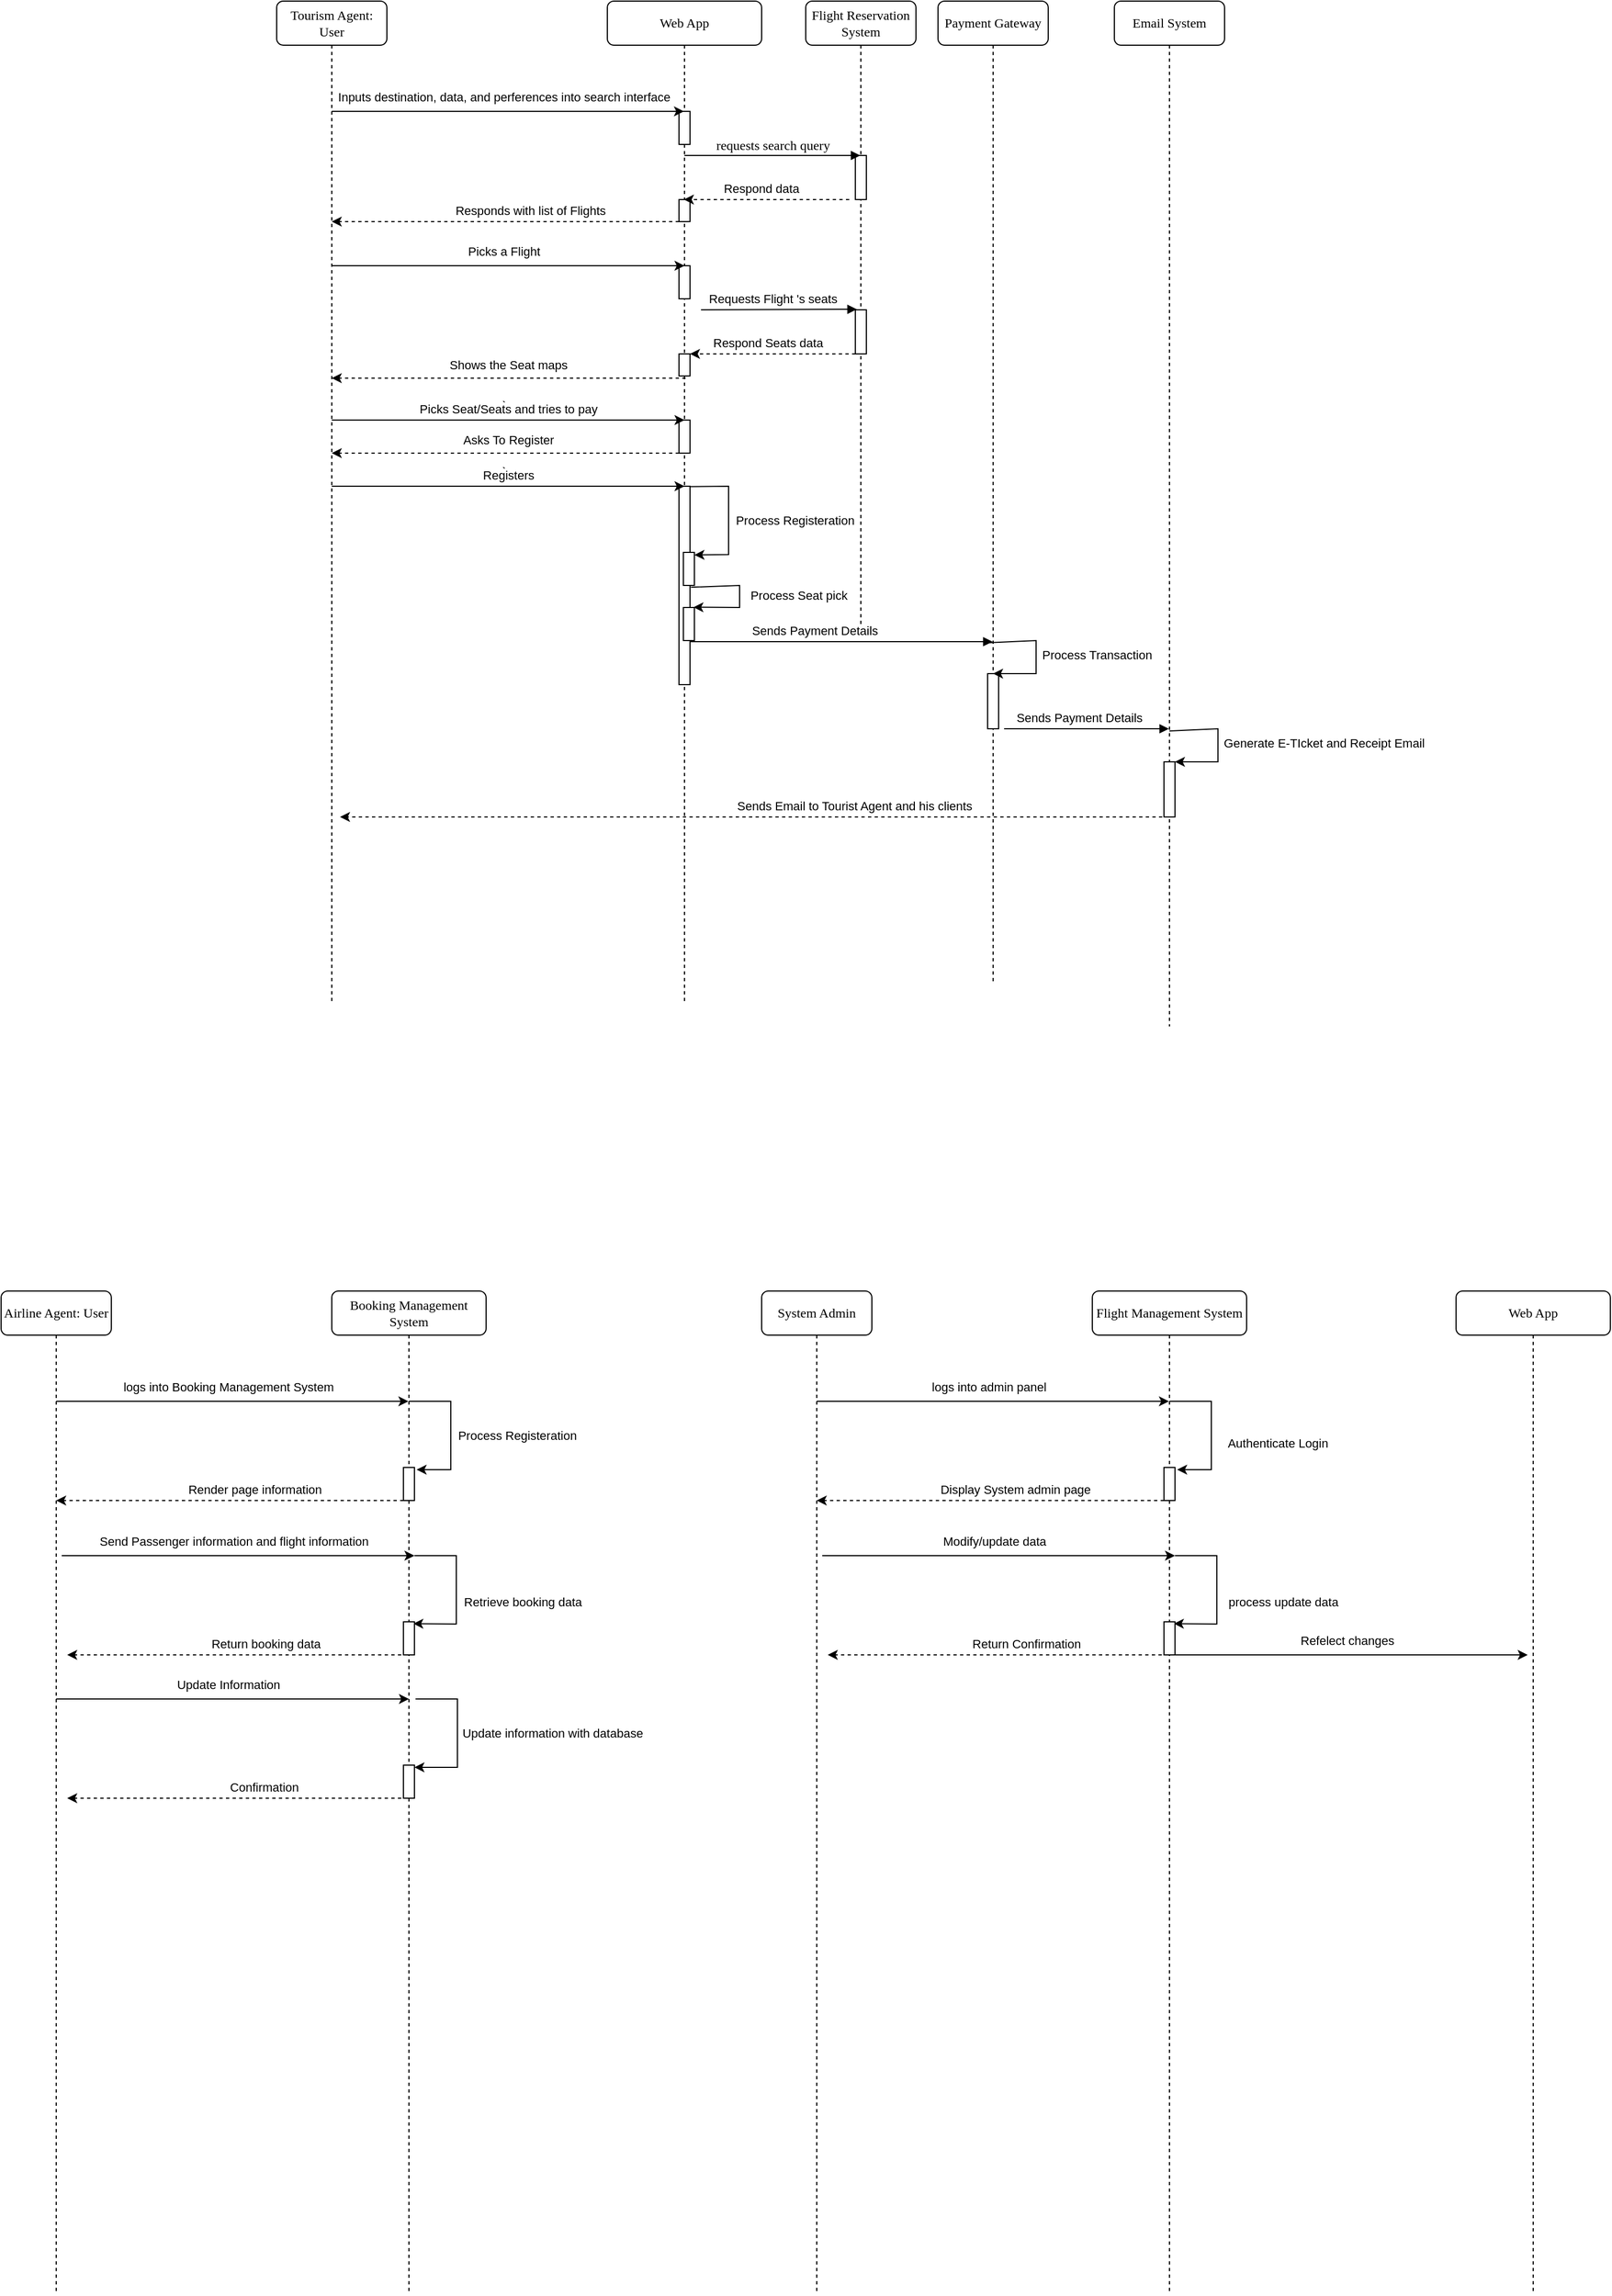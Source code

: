 <mxfile version="22.1.4" type="github">
  <diagram name="Page-1" id="13e1069c-82ec-6db2-03f1-153e76fe0fe0">
    <mxGraphModel dx="3332" dy="1065" grid="1" gridSize="10" guides="1" tooltips="1" connect="1" arrows="1" fold="1" page="1" pageScale="1" pageWidth="1100" pageHeight="850" background="none" math="0" shadow="0">
      <root>
        <mxCell id="0" />
        <mxCell id="1" parent="0" />
        <mxCell id="7baba1c4bc27f4b0-2" value="Flight Reservation System" style="shape=umlLifeline;perimeter=lifelinePerimeter;whiteSpace=wrap;html=1;container=1;collapsible=0;recursiveResize=0;outlineConnect=0;rounded=1;shadow=0;comic=0;labelBackgroundColor=none;strokeWidth=1;fontFamily=Verdana;fontSize=12;align=center;" parent="1" vertex="1">
          <mxGeometry x="250" y="80" width="100" height="580" as="geometry" />
        </mxCell>
        <mxCell id="7baba1c4bc27f4b0-10" value="" style="html=1;points=[];perimeter=orthogonalPerimeter;rounded=0;shadow=0;comic=0;labelBackgroundColor=none;strokeWidth=1;fontFamily=Verdana;fontSize=12;align=center;" parent="7baba1c4bc27f4b0-2" vertex="1">
          <mxGeometry x="45" y="140" width="10" height="40" as="geometry" />
        </mxCell>
        <mxCell id="tGzEacVjx0UiO7vIrDuo-16" value="" style="html=1;verticalAlign=bottom;endArrow=block;entryX=0.133;entryY=-0.024;labelBackgroundColor=none;fontFamily=Verdana;fontSize=12;edgeStyle=elbowEdgeStyle;elbow=vertical;entryDx=0;entryDy=0;entryPerimeter=0;" parent="7baba1c4bc27f4b0-2" target="tGzEacVjx0UiO7vIrDuo-18" edge="1">
          <mxGeometry x="0.006" relative="1" as="geometry">
            <mxPoint x="-95" y="280" as="sourcePoint" />
            <mxPoint x="50" y="270" as="targetPoint" />
            <mxPoint as="offset" />
          </mxGeometry>
        </mxCell>
        <mxCell id="tGzEacVjx0UiO7vIrDuo-17" value="Requests Flight &#39;s seats&lt;br&gt;" style="edgeLabel;html=1;align=center;verticalAlign=middle;resizable=0;points=[];" parent="tGzEacVjx0UiO7vIrDuo-16" vertex="1" connectable="0">
          <mxGeometry x="-0.277" y="3" relative="1" as="geometry">
            <mxPoint x="14" y="-7" as="offset" />
          </mxGeometry>
        </mxCell>
        <mxCell id="tGzEacVjx0UiO7vIrDuo-18" value="" style="html=1;points=[];perimeter=orthogonalPerimeter;rounded=0;shadow=0;comic=0;labelBackgroundColor=none;strokeWidth=1;fontFamily=Verdana;fontSize=12;align=center;" parent="7baba1c4bc27f4b0-2" vertex="1">
          <mxGeometry x="45" y="280" width="10" height="40" as="geometry" />
        </mxCell>
        <mxCell id="7baba1c4bc27f4b0-3" value="Payment Gateway" style="shape=umlLifeline;perimeter=lifelinePerimeter;whiteSpace=wrap;html=1;container=1;collapsible=0;recursiveResize=0;outlineConnect=0;rounded=1;shadow=0;comic=0;labelBackgroundColor=none;strokeWidth=1;fontFamily=Verdana;fontSize=12;align=center;" parent="1" vertex="1">
          <mxGeometry x="370" y="80" width="100" height="890" as="geometry" />
        </mxCell>
        <mxCell id="7baba1c4bc27f4b0-13" value="" style="html=1;points=[];perimeter=orthogonalPerimeter;rounded=0;shadow=0;comic=0;labelBackgroundColor=none;strokeWidth=1;fontFamily=Verdana;fontSize=12;align=center;" parent="7baba1c4bc27f4b0-3" vertex="1">
          <mxGeometry x="45" y="610" width="10" height="50" as="geometry" />
        </mxCell>
        <mxCell id="tGzEacVjx0UiO7vIrDuo-66" value="" style="endArrow=classic;html=1;rounded=0;exitX=0.679;exitY=1.054;exitDx=0;exitDy=0;exitPerimeter=0;" parent="7baba1c4bc27f4b0-3" target="7baba1c4bc27f4b0-3" edge="1">
          <mxGeometry width="50" height="50" relative="1" as="geometry">
            <mxPoint x="45" y="582" as="sourcePoint" />
            <mxPoint x="47" y="600" as="targetPoint" />
            <Array as="points">
              <mxPoint x="89" y="580" />
              <mxPoint x="89" y="610" />
            </Array>
          </mxGeometry>
        </mxCell>
        <mxCell id="tGzEacVjx0UiO7vIrDuo-67" value="Process Transaction" style="edgeLabel;html=1;align=center;verticalAlign=middle;resizable=0;points=[];" parent="tGzEacVjx0UiO7vIrDuo-66" vertex="1" connectable="0">
          <mxGeometry x="0.001" y="1" relative="1" as="geometry">
            <mxPoint x="54" as="offset" />
          </mxGeometry>
        </mxCell>
        <mxCell id="7baba1c4bc27f4b0-4" value="Email System&lt;br&gt;" style="shape=umlLifeline;perimeter=lifelinePerimeter;whiteSpace=wrap;html=1;container=1;collapsible=0;recursiveResize=0;outlineConnect=0;rounded=1;shadow=0;comic=0;labelBackgroundColor=none;strokeWidth=1;fontFamily=Verdana;fontSize=12;align=center;" parent="1" vertex="1">
          <mxGeometry x="530" y="80" width="100" height="930" as="geometry" />
        </mxCell>
        <mxCell id="tGzEacVjx0UiO7vIrDuo-70" value="" style="endArrow=classic;html=1;rounded=0;exitX=0.679;exitY=1.054;exitDx=0;exitDy=0;exitPerimeter=0;" parent="7baba1c4bc27f4b0-4" edge="1">
          <mxGeometry width="50" height="50" relative="1" as="geometry">
            <mxPoint x="50" y="662" as="sourcePoint" />
            <mxPoint x="55" y="690" as="targetPoint" />
            <Array as="points">
              <mxPoint x="94" y="660" />
              <mxPoint x="94" y="690" />
            </Array>
          </mxGeometry>
        </mxCell>
        <mxCell id="tGzEacVjx0UiO7vIrDuo-71" value="Generate E-TIcket and Receipt Email" style="edgeLabel;html=1;align=center;verticalAlign=middle;resizable=0;points=[];" parent="tGzEacVjx0UiO7vIrDuo-70" vertex="1" connectable="0">
          <mxGeometry x="0.001" y="1" relative="1" as="geometry">
            <mxPoint x="95" as="offset" />
          </mxGeometry>
        </mxCell>
        <mxCell id="tGzEacVjx0UiO7vIrDuo-73" value="" style="html=1;points=[];perimeter=orthogonalPerimeter;rounded=0;shadow=0;comic=0;labelBackgroundColor=none;strokeWidth=1;fontFamily=Verdana;fontSize=12;align=center;" parent="7baba1c4bc27f4b0-4" vertex="1">
          <mxGeometry x="45" y="690" width="10" height="50" as="geometry" />
        </mxCell>
        <mxCell id="7baba1c4bc27f4b0-8" value="Web App&lt;br&gt;" style="shape=umlLifeline;perimeter=lifelinePerimeter;whiteSpace=wrap;html=1;container=1;collapsible=0;recursiveResize=0;outlineConnect=0;rounded=1;shadow=0;comic=0;labelBackgroundColor=none;strokeWidth=1;fontFamily=Verdana;fontSize=12;align=center;" parent="1" vertex="1">
          <mxGeometry x="70" y="80" width="140" height="910" as="geometry" />
        </mxCell>
        <mxCell id="7baba1c4bc27f4b0-9" value="" style="html=1;points=[];perimeter=orthogonalPerimeter;rounded=0;shadow=0;comic=0;labelBackgroundColor=none;strokeWidth=1;fontFamily=Verdana;fontSize=12;align=center;" parent="7baba1c4bc27f4b0-8" vertex="1">
          <mxGeometry x="65" y="100" width="10" height="30" as="geometry" />
        </mxCell>
        <mxCell id="tGzEacVjx0UiO7vIrDuo-15" value="" style="html=1;points=[];perimeter=orthogonalPerimeter;rounded=0;shadow=0;comic=0;labelBackgroundColor=none;strokeWidth=1;fontFamily=Verdana;fontSize=12;align=center;" parent="7baba1c4bc27f4b0-8" vertex="1">
          <mxGeometry x="65" y="240" width="10" height="30" as="geometry" />
        </mxCell>
        <mxCell id="tGzEacVjx0UiO7vIrDuo-20" value="" style="html=1;labelBackgroundColor=#ffffff;startArrow=none;startFill=0;startSize=6;endArrow=classic;endFill=1;endSize=6;jettySize=auto;orthogonalLoop=1;strokeWidth=1;dashed=1;fontSize=14;rounded=0;" parent="7baba1c4bc27f4b0-8" edge="1">
          <mxGeometry width="60" height="60" relative="1" as="geometry">
            <mxPoint x="225" y="320" as="sourcePoint" />
            <mxPoint x="75" y="320" as="targetPoint" />
          </mxGeometry>
        </mxCell>
        <mxCell id="tGzEacVjx0UiO7vIrDuo-21" value="Respond Seats data&amp;nbsp;" style="edgeLabel;html=1;align=center;verticalAlign=middle;resizable=0;points=[];" parent="tGzEacVjx0UiO7vIrDuo-20" vertex="1" connectable="0">
          <mxGeometry x="-0.313" y="-2" relative="1" as="geometry">
            <mxPoint x="-27" y="-8" as="offset" />
          </mxGeometry>
        </mxCell>
        <mxCell id="tGzEacVjx0UiO7vIrDuo-22" value="" style="html=1;points=[];perimeter=orthogonalPerimeter;rounded=0;shadow=0;comic=0;labelBackgroundColor=none;strokeWidth=1;fontFamily=Verdana;fontSize=12;align=center;" parent="7baba1c4bc27f4b0-8" vertex="1">
          <mxGeometry x="65" y="180" width="10" height="20" as="geometry" />
        </mxCell>
        <mxCell id="tGzEacVjx0UiO7vIrDuo-23" value="" style="html=1;points=[];perimeter=orthogonalPerimeter;rounded=0;shadow=0;comic=0;labelBackgroundColor=none;strokeWidth=1;fontFamily=Verdana;fontSize=12;align=center;" parent="7baba1c4bc27f4b0-8" vertex="1">
          <mxGeometry x="65" y="320" width="10" height="20" as="geometry" />
        </mxCell>
        <mxCell id="tGzEacVjx0UiO7vIrDuo-28" value="" style="html=1;points=[];perimeter=orthogonalPerimeter;rounded=0;shadow=0;comic=0;labelBackgroundColor=none;strokeWidth=1;fontFamily=Verdana;fontSize=12;align=center;" parent="7baba1c4bc27f4b0-8" vertex="1">
          <mxGeometry x="65" y="380" width="10" height="30" as="geometry" />
        </mxCell>
        <mxCell id="tGzEacVjx0UiO7vIrDuo-30" value="" style="html=1;labelBackgroundColor=#ffffff;startArrow=none;startFill=0;startSize=6;endArrow=classic;endFill=1;endSize=6;jettySize=auto;orthogonalLoop=1;strokeWidth=1;dashed=1;fontSize=14;rounded=0;exitX=0.6;exitY=1.1;exitDx=0;exitDy=0;exitPerimeter=0;" parent="7baba1c4bc27f4b0-8" edge="1">
          <mxGeometry width="60" height="60" relative="1" as="geometry">
            <mxPoint x="71" y="410" as="sourcePoint" />
            <mxPoint x="-250" y="410" as="targetPoint" />
          </mxGeometry>
        </mxCell>
        <mxCell id="tGzEacVjx0UiO7vIrDuo-31" value="Asks To Register" style="edgeLabel;html=1;align=center;verticalAlign=middle;resizable=0;points=[];" parent="tGzEacVjx0UiO7vIrDuo-30" vertex="1" connectable="0">
          <mxGeometry x="-0.313" y="-2" relative="1" as="geometry">
            <mxPoint x="-51" y="-10" as="offset" />
          </mxGeometry>
        </mxCell>
        <mxCell id="tGzEacVjx0UiO7vIrDuo-38" value="" style="endArrow=classic;html=1;rounded=0;entryX=1.005;entryY=0.078;entryDx=0;entryDy=0;entryPerimeter=0;exitX=0.7;exitY=0.002;exitDx=0;exitDy=0;exitPerimeter=0;" parent="7baba1c4bc27f4b0-8" source="tGzEacVjx0UiO7vIrDuo-58" target="tGzEacVjx0UiO7vIrDuo-60" edge="1">
          <mxGeometry width="50" height="50" relative="1" as="geometry">
            <mxPoint x="70" y="470" as="sourcePoint" />
            <mxPoint x="80" y="500" as="targetPoint" />
            <Array as="points">
              <mxPoint x="110" y="440" />
              <mxPoint x="110" y="470" />
              <mxPoint x="110" y="480" />
              <mxPoint x="110" y="502" />
            </Array>
          </mxGeometry>
        </mxCell>
        <mxCell id="tGzEacVjx0UiO7vIrDuo-41" value="Process Registeration&lt;br&gt;&amp;nbsp;" style="edgeLabel;html=1;align=center;verticalAlign=middle;resizable=0;points=[];" parent="tGzEacVjx0UiO7vIrDuo-38" vertex="1" connectable="0">
          <mxGeometry x="0.001" y="1" relative="1" as="geometry">
            <mxPoint x="59" y="10" as="offset" />
          </mxGeometry>
        </mxCell>
        <mxCell id="tGzEacVjx0UiO7vIrDuo-42" value="" style="endArrow=classic;html=1;rounded=0;entryX=0.912;entryY=-0.008;entryDx=0;entryDy=0;entryPerimeter=0;exitX=0.679;exitY=1.054;exitDx=0;exitDy=0;exitPerimeter=0;" parent="7baba1c4bc27f4b0-8" source="tGzEacVjx0UiO7vIrDuo-60" target="tGzEacVjx0UiO7vIrDuo-61" edge="1">
          <mxGeometry width="50" height="50" relative="1" as="geometry">
            <mxPoint x="75" y="525" as="sourcePoint" />
            <mxPoint x="85.86" y="550" as="targetPoint" />
            <Array as="points">
              <mxPoint x="120" y="530" />
              <mxPoint x="120" y="550" />
            </Array>
          </mxGeometry>
        </mxCell>
        <mxCell id="tGzEacVjx0UiO7vIrDuo-43" value="Process Seat pick&amp;nbsp;" style="edgeLabel;html=1;align=center;verticalAlign=middle;resizable=0;points=[];" parent="tGzEacVjx0UiO7vIrDuo-42" vertex="1" connectable="0">
          <mxGeometry x="0.001" y="1" relative="1" as="geometry">
            <mxPoint x="54" as="offset" />
          </mxGeometry>
        </mxCell>
        <mxCell id="tGzEacVjx0UiO7vIrDuo-54" value="" style="html=1;verticalAlign=bottom;endArrow=block;labelBackgroundColor=none;fontFamily=Verdana;fontSize=12;edgeStyle=elbowEdgeStyle;elbow=vertical;" parent="7baba1c4bc27f4b0-8" target="7baba1c4bc27f4b0-3" edge="1">
          <mxGeometry x="0.006" relative="1" as="geometry">
            <mxPoint x="75" y="581" as="sourcePoint" />
            <mxPoint x="216" y="580" as="targetPoint" />
            <mxPoint as="offset" />
          </mxGeometry>
        </mxCell>
        <mxCell id="tGzEacVjx0UiO7vIrDuo-55" value="Sends Payment Details" style="edgeLabel;html=1;align=center;verticalAlign=middle;resizable=0;points=[];" parent="tGzEacVjx0UiO7vIrDuo-54" vertex="1" connectable="0">
          <mxGeometry x="-0.277" y="3" relative="1" as="geometry">
            <mxPoint x="14" y="-7" as="offset" />
          </mxGeometry>
        </mxCell>
        <mxCell id="tGzEacVjx0UiO7vIrDuo-58" value="" style="html=1;points=[];perimeter=orthogonalPerimeter;rounded=0;shadow=0;comic=0;labelBackgroundColor=none;strokeWidth=1;fontFamily=Verdana;fontSize=12;align=center;" parent="7baba1c4bc27f4b0-8" vertex="1">
          <mxGeometry x="65" y="440" width="10" height="180" as="geometry" />
        </mxCell>
        <mxCell id="tGzEacVjx0UiO7vIrDuo-60" value="" style="html=1;points=[];perimeter=orthogonalPerimeter;rounded=0;shadow=0;comic=0;labelBackgroundColor=none;strokeWidth=1;fontFamily=Verdana;fontSize=12;align=center;" parent="7baba1c4bc27f4b0-8" vertex="1">
          <mxGeometry x="69" y="500" width="10" height="30" as="geometry" />
        </mxCell>
        <mxCell id="tGzEacVjx0UiO7vIrDuo-61" value="" style="html=1;points=[];perimeter=orthogonalPerimeter;rounded=0;shadow=0;comic=0;labelBackgroundColor=none;strokeWidth=1;fontFamily=Verdana;fontSize=12;align=center;" parent="7baba1c4bc27f4b0-8" vertex="1">
          <mxGeometry x="69" y="550" width="10" height="30" as="geometry" />
        </mxCell>
        <mxCell id="7baba1c4bc27f4b0-11" value="requests search query&lt;br&gt;" style="html=1;verticalAlign=bottom;endArrow=block;labelBackgroundColor=none;fontFamily=Verdana;fontSize=12;edgeStyle=elbowEdgeStyle;elbow=vertical;" parent="1" target="7baba1c4bc27f4b0-2" edge="1">
          <mxGeometry relative="1" as="geometry">
            <mxPoint x="140" y="220" as="sourcePoint" />
            <mxPoint x="285" y="210" as="targetPoint" />
          </mxGeometry>
        </mxCell>
        <mxCell id="tGzEacVjx0UiO7vIrDuo-3" value="Tourism Agent: User" style="shape=umlLifeline;perimeter=lifelinePerimeter;whiteSpace=wrap;html=1;container=1;collapsible=0;recursiveResize=0;outlineConnect=0;rounded=1;shadow=0;comic=0;labelBackgroundColor=none;strokeWidth=1;fontFamily=Verdana;fontSize=12;align=center;" parent="1" vertex="1">
          <mxGeometry x="-230" y="80" width="100" height="910" as="geometry" />
        </mxCell>
        <mxCell id="tGzEacVjx0UiO7vIrDuo-5" value="" style="endArrow=classic;html=1;rounded=0;" parent="tGzEacVjx0UiO7vIrDuo-3" target="7baba1c4bc27f4b0-8" edge="1">
          <mxGeometry width="50" height="50" relative="1" as="geometry">
            <mxPoint x="50" y="100" as="sourcePoint" />
            <mxPoint x="100" y="50" as="targetPoint" />
          </mxGeometry>
        </mxCell>
        <mxCell id="tGzEacVjx0UiO7vIrDuo-6" value="Inputs destination, data, and perferences into search interface&lt;br&gt;" style="edgeLabel;html=1;align=center;verticalAlign=middle;resizable=0;points=[];" parent="tGzEacVjx0UiO7vIrDuo-5" vertex="1" connectable="0">
          <mxGeometry x="-0.197" y="3" relative="1" as="geometry">
            <mxPoint x="27" y="-10" as="offset" />
          </mxGeometry>
        </mxCell>
        <mxCell id="tGzEacVjx0UiO7vIrDuo-8" value="" style="html=1;labelBackgroundColor=#ffffff;startArrow=none;startFill=0;startSize=6;endArrow=classic;endFill=1;endSize=6;jettySize=auto;orthogonalLoop=1;strokeWidth=1;dashed=1;fontSize=14;rounded=0;" parent="1" edge="1">
          <mxGeometry width="60" height="60" relative="1" as="geometry">
            <mxPoint x="289.5" y="260" as="sourcePoint" />
            <mxPoint x="139.5" y="260" as="targetPoint" />
          </mxGeometry>
        </mxCell>
        <mxCell id="tGzEacVjx0UiO7vIrDuo-9" value="Respond data&amp;nbsp;" style="edgeLabel;html=1;align=center;verticalAlign=middle;resizable=0;points=[];" parent="tGzEacVjx0UiO7vIrDuo-8" vertex="1" connectable="0">
          <mxGeometry x="-0.313" y="-2" relative="1" as="geometry">
            <mxPoint x="-27" y="-8" as="offset" />
          </mxGeometry>
        </mxCell>
        <mxCell id="tGzEacVjx0UiO7vIrDuo-10" value="" style="html=1;labelBackgroundColor=#ffffff;startArrow=none;startFill=0;startSize=6;endArrow=classic;endFill=1;endSize=6;jettySize=auto;orthogonalLoop=1;strokeWidth=1;dashed=1;fontSize=14;rounded=0;" parent="1" target="tGzEacVjx0UiO7vIrDuo-3" edge="1">
          <mxGeometry width="60" height="60" relative="1" as="geometry">
            <mxPoint x="135" y="280" as="sourcePoint" />
            <mxPoint x="-15" y="280" as="targetPoint" />
          </mxGeometry>
        </mxCell>
        <mxCell id="tGzEacVjx0UiO7vIrDuo-11" value="Responds with list of Flights" style="edgeLabel;html=1;align=center;verticalAlign=middle;resizable=0;points=[];" parent="tGzEacVjx0UiO7vIrDuo-10" vertex="1" connectable="0">
          <mxGeometry x="-0.313" y="-2" relative="1" as="geometry">
            <mxPoint x="-27" y="-8" as="offset" />
          </mxGeometry>
        </mxCell>
        <mxCell id="tGzEacVjx0UiO7vIrDuo-12" value="" style="endArrow=classic;html=1;rounded=0;" parent="1" edge="1">
          <mxGeometry width="50" height="50" relative="1" as="geometry">
            <mxPoint x="-180" y="320" as="sourcePoint" />
            <mxPoint x="140" y="320" as="targetPoint" />
          </mxGeometry>
        </mxCell>
        <mxCell id="tGzEacVjx0UiO7vIrDuo-13" value="Picks a Flight" style="edgeLabel;html=1;align=center;verticalAlign=middle;resizable=0;points=[];" parent="tGzEacVjx0UiO7vIrDuo-12" vertex="1" connectable="0">
          <mxGeometry x="-0.197" y="3" relative="1" as="geometry">
            <mxPoint x="27" y="-10" as="offset" />
          </mxGeometry>
        </mxCell>
        <mxCell id="tGzEacVjx0UiO7vIrDuo-24" value="" style="html=1;labelBackgroundColor=#ffffff;startArrow=none;startFill=0;startSize=6;endArrow=classic;endFill=1;endSize=6;jettySize=auto;orthogonalLoop=1;strokeWidth=1;dashed=1;fontSize=14;rounded=0;exitX=0.6;exitY=1.1;exitDx=0;exitDy=0;exitPerimeter=0;" parent="1" source="tGzEacVjx0UiO7vIrDuo-23" target="tGzEacVjx0UiO7vIrDuo-3" edge="1">
          <mxGeometry width="60" height="60" relative="1" as="geometry">
            <mxPoint x="145" y="425" as="sourcePoint" />
            <mxPoint x="-170" y="425" as="targetPoint" />
          </mxGeometry>
        </mxCell>
        <mxCell id="tGzEacVjx0UiO7vIrDuo-25" value="Shows the Seat maps&lt;br&gt;" style="edgeLabel;html=1;align=center;verticalAlign=middle;resizable=0;points=[];" parent="tGzEacVjx0UiO7vIrDuo-24" vertex="1" connectable="0">
          <mxGeometry x="-0.313" y="-2" relative="1" as="geometry">
            <mxPoint x="-51" y="-10" as="offset" />
          </mxGeometry>
        </mxCell>
        <mxCell id="tGzEacVjx0UiO7vIrDuo-26" value="" style="endArrow=classic;html=1;rounded=0;" parent="1" edge="1">
          <mxGeometry width="50" height="50" relative="1" as="geometry">
            <mxPoint x="-180" y="460" as="sourcePoint" />
            <mxPoint x="140" y="460" as="targetPoint" />
          </mxGeometry>
        </mxCell>
        <mxCell id="tGzEacVjx0UiO7vIrDuo-27" value="`" style="edgeLabel;html=1;align=center;verticalAlign=middle;resizable=0;points=[];" parent="tGzEacVjx0UiO7vIrDuo-26" vertex="1" connectable="0">
          <mxGeometry x="-0.197" y="3" relative="1" as="geometry">
            <mxPoint x="27" y="-10" as="offset" />
          </mxGeometry>
        </mxCell>
        <mxCell id="tGzEacVjx0UiO7vIrDuo-29" value="Picks Seat/Seats and tries to pay&lt;br&gt;" style="edgeLabel;html=1;align=center;verticalAlign=middle;resizable=0;points=[];" parent="tGzEacVjx0UiO7vIrDuo-26" vertex="1" connectable="0">
          <mxGeometry x="0.087" y="-1" relative="1" as="geometry">
            <mxPoint x="-14" y="-11" as="offset" />
          </mxGeometry>
        </mxCell>
        <mxCell id="tGzEacVjx0UiO7vIrDuo-32" value="" style="endArrow=classic;html=1;rounded=0;" parent="1" edge="1">
          <mxGeometry width="50" height="50" relative="1" as="geometry">
            <mxPoint x="-180" y="520" as="sourcePoint" />
            <mxPoint x="140" y="520" as="targetPoint" />
          </mxGeometry>
        </mxCell>
        <mxCell id="tGzEacVjx0UiO7vIrDuo-33" value="`" style="edgeLabel;html=1;align=center;verticalAlign=middle;resizable=0;points=[];" parent="tGzEacVjx0UiO7vIrDuo-32" vertex="1" connectable="0">
          <mxGeometry x="-0.197" y="3" relative="1" as="geometry">
            <mxPoint x="27" y="-10" as="offset" />
          </mxGeometry>
        </mxCell>
        <mxCell id="tGzEacVjx0UiO7vIrDuo-34" value="Registers&lt;br&gt;" style="edgeLabel;html=1;align=center;verticalAlign=middle;resizable=0;points=[];" parent="tGzEacVjx0UiO7vIrDuo-32" vertex="1" connectable="0">
          <mxGeometry x="0.087" y="-1" relative="1" as="geometry">
            <mxPoint x="-14" y="-11" as="offset" />
          </mxGeometry>
        </mxCell>
        <mxCell id="tGzEacVjx0UiO7vIrDuo-68" value="" style="html=1;verticalAlign=bottom;endArrow=block;labelBackgroundColor=none;fontFamily=Verdana;fontSize=12;edgeStyle=elbowEdgeStyle;elbow=vertical;" parent="1" target="7baba1c4bc27f4b0-4" edge="1">
          <mxGeometry x="0.006" relative="1" as="geometry">
            <mxPoint x="430" y="740" as="sourcePoint" />
            <mxPoint x="660" y="740" as="targetPoint" />
            <mxPoint as="offset" />
          </mxGeometry>
        </mxCell>
        <mxCell id="tGzEacVjx0UiO7vIrDuo-69" value="Sends Payment Details" style="edgeLabel;html=1;align=center;verticalAlign=middle;resizable=0;points=[];" parent="tGzEacVjx0UiO7vIrDuo-68" vertex="1" connectable="0">
          <mxGeometry x="-0.277" y="3" relative="1" as="geometry">
            <mxPoint x="14" y="-7" as="offset" />
          </mxGeometry>
        </mxCell>
        <mxCell id="tGzEacVjx0UiO7vIrDuo-74" value="" style="html=1;labelBackgroundColor=#ffffff;startArrow=none;startFill=0;startSize=6;endArrow=classic;endFill=1;endSize=6;jettySize=auto;orthogonalLoop=1;strokeWidth=1;dashed=1;fontSize=14;rounded=0;" parent="1" edge="1">
          <mxGeometry width="60" height="60" relative="1" as="geometry">
            <mxPoint x="579.5" y="820" as="sourcePoint" />
            <mxPoint x="-172.5" y="820" as="targetPoint" />
          </mxGeometry>
        </mxCell>
        <mxCell id="tGzEacVjx0UiO7vIrDuo-75" value="Sends Email to Tourist Agent and his clients" style="edgeLabel;html=1;align=center;verticalAlign=middle;resizable=0;points=[];" parent="tGzEacVjx0UiO7vIrDuo-74" vertex="1" connectable="0">
          <mxGeometry x="-0.313" y="-2" relative="1" as="geometry">
            <mxPoint x="-27" y="-8" as="offset" />
          </mxGeometry>
        </mxCell>
        <mxCell id="tGzEacVjx0UiO7vIrDuo-142" value="Booking Management System" style="shape=umlLifeline;perimeter=lifelinePerimeter;whiteSpace=wrap;html=1;container=1;collapsible=0;recursiveResize=0;outlineConnect=0;rounded=1;shadow=0;comic=0;labelBackgroundColor=none;strokeWidth=1;fontFamily=Verdana;fontSize=12;align=center;" parent="1" vertex="1">
          <mxGeometry x="-180" y="1250" width="140" height="910" as="geometry" />
        </mxCell>
        <mxCell id="tGzEacVjx0UiO7vIrDuo-183" value="" style="endArrow=classic;html=1;rounded=0;entryX=1.005;entryY=0.078;entryDx=0;entryDy=0;entryPerimeter=0;exitX=0.7;exitY=0.002;exitDx=0;exitDy=0;exitPerimeter=0;" parent="tGzEacVjx0UiO7vIrDuo-142" edge="1">
          <mxGeometry width="50" height="50" relative="1" as="geometry">
            <mxPoint x="70" y="100" as="sourcePoint" />
            <mxPoint x="77" y="162" as="targetPoint" />
            <Array as="points">
              <mxPoint x="108" y="100" />
              <mxPoint x="108" y="130" />
              <mxPoint x="108" y="140" />
              <mxPoint x="108" y="162" />
            </Array>
          </mxGeometry>
        </mxCell>
        <mxCell id="tGzEacVjx0UiO7vIrDuo-184" value="Process Registeration&lt;br&gt;&amp;nbsp;" style="edgeLabel;html=1;align=center;verticalAlign=middle;resizable=0;points=[];" parent="tGzEacVjx0UiO7vIrDuo-183" vertex="1" connectable="0">
          <mxGeometry x="0.001" y="1" relative="1" as="geometry">
            <mxPoint x="59" y="10" as="offset" />
          </mxGeometry>
        </mxCell>
        <mxCell id="tGzEacVjx0UiO7vIrDuo-185" value="" style="html=1;points=[];perimeter=orthogonalPerimeter;rounded=0;shadow=0;comic=0;labelBackgroundColor=none;strokeWidth=1;fontFamily=Verdana;fontSize=12;align=center;" parent="tGzEacVjx0UiO7vIrDuo-142" vertex="1">
          <mxGeometry x="65" y="160" width="10" height="30" as="geometry" />
        </mxCell>
        <mxCell id="tGzEacVjx0UiO7vIrDuo-187" value="" style="html=1;labelBackgroundColor=#ffffff;startArrow=none;startFill=0;startSize=6;endArrow=classic;endFill=1;endSize=6;jettySize=auto;orthogonalLoop=1;strokeWidth=1;dashed=1;fontSize=14;rounded=0;" parent="tGzEacVjx0UiO7vIrDuo-142" target="tGzEacVjx0UiO7vIrDuo-162" edge="1">
          <mxGeometry width="60" height="60" relative="1" as="geometry">
            <mxPoint x="65" y="190" as="sourcePoint" />
            <mxPoint x="-687" y="190" as="targetPoint" />
          </mxGeometry>
        </mxCell>
        <mxCell id="tGzEacVjx0UiO7vIrDuo-188" value="Render page information" style="edgeLabel;html=1;align=center;verticalAlign=middle;resizable=0;points=[];" parent="tGzEacVjx0UiO7vIrDuo-187" vertex="1" connectable="0">
          <mxGeometry x="-0.313" y="-2" relative="1" as="geometry">
            <mxPoint x="-27" y="-8" as="offset" />
          </mxGeometry>
        </mxCell>
        <mxCell id="tGzEacVjx0UiO7vIrDuo-191" value="" style="endArrow=classic;html=1;rounded=0;entryX=0.9;entryY=0.056;entryDx=0;entryDy=0;entryPerimeter=0;exitX=0.7;exitY=0.002;exitDx=0;exitDy=0;exitPerimeter=0;" parent="tGzEacVjx0UiO7vIrDuo-142" target="tGzEacVjx0UiO7vIrDuo-193" edge="1">
          <mxGeometry width="50" height="50" relative="1" as="geometry">
            <mxPoint x="75" y="240" as="sourcePoint" />
            <mxPoint x="82" y="302" as="targetPoint" />
            <Array as="points">
              <mxPoint x="113" y="240" />
              <mxPoint x="113" y="270" />
              <mxPoint x="113" y="280" />
              <mxPoint x="113" y="302" />
            </Array>
          </mxGeometry>
        </mxCell>
        <mxCell id="tGzEacVjx0UiO7vIrDuo-192" value="Retrieve booking data" style="edgeLabel;html=1;align=center;verticalAlign=middle;resizable=0;points=[];" parent="tGzEacVjx0UiO7vIrDuo-191" vertex="1" connectable="0">
          <mxGeometry x="0.001" y="1" relative="1" as="geometry">
            <mxPoint x="59" y="10" as="offset" />
          </mxGeometry>
        </mxCell>
        <mxCell id="tGzEacVjx0UiO7vIrDuo-193" value="" style="html=1;points=[];perimeter=orthogonalPerimeter;rounded=0;shadow=0;comic=0;labelBackgroundColor=none;strokeWidth=1;fontFamily=Verdana;fontSize=12;align=center;" parent="tGzEacVjx0UiO7vIrDuo-142" vertex="1">
          <mxGeometry x="65" y="300" width="10" height="30" as="geometry" />
        </mxCell>
        <mxCell id="tGzEacVjx0UiO7vIrDuo-198" value="" style="endArrow=classic;html=1;rounded=0;entryX=0.9;entryY=0.056;entryDx=0;entryDy=0;entryPerimeter=0;exitX=0.7;exitY=0.002;exitDx=0;exitDy=0;exitPerimeter=0;" parent="tGzEacVjx0UiO7vIrDuo-142" edge="1">
          <mxGeometry width="50" height="50" relative="1" as="geometry">
            <mxPoint x="76" y="370" as="sourcePoint" />
            <mxPoint x="75" y="432" as="targetPoint" />
            <Array as="points">
              <mxPoint x="114" y="370" />
              <mxPoint x="114" y="400" />
              <mxPoint x="114" y="410" />
              <mxPoint x="114" y="432" />
            </Array>
          </mxGeometry>
        </mxCell>
        <mxCell id="tGzEacVjx0UiO7vIrDuo-199" value="Update information with database" style="edgeLabel;html=1;align=center;verticalAlign=middle;resizable=0;points=[];" parent="tGzEacVjx0UiO7vIrDuo-198" vertex="1" connectable="0">
          <mxGeometry x="0.001" y="1" relative="1" as="geometry">
            <mxPoint x="85" y="-1" as="offset" />
          </mxGeometry>
        </mxCell>
        <mxCell id="tGzEacVjx0UiO7vIrDuo-200" value="" style="html=1;points=[];perimeter=orthogonalPerimeter;rounded=0;shadow=0;comic=0;labelBackgroundColor=none;strokeWidth=1;fontFamily=Verdana;fontSize=12;align=center;" parent="tGzEacVjx0UiO7vIrDuo-142" vertex="1">
          <mxGeometry x="65" y="430" width="10" height="30" as="geometry" />
        </mxCell>
        <mxCell id="tGzEacVjx0UiO7vIrDuo-162" value="Airline Agent: User" style="shape=umlLifeline;perimeter=lifelinePerimeter;whiteSpace=wrap;html=1;container=1;collapsible=0;recursiveResize=0;outlineConnect=0;rounded=1;shadow=0;comic=0;labelBackgroundColor=none;strokeWidth=1;fontFamily=Verdana;fontSize=12;align=center;" parent="1" vertex="1">
          <mxGeometry x="-480" y="1250" width="100" height="910" as="geometry" />
        </mxCell>
        <mxCell id="tGzEacVjx0UiO7vIrDuo-163" value="" style="endArrow=classic;html=1;rounded=0;" parent="tGzEacVjx0UiO7vIrDuo-162" target="tGzEacVjx0UiO7vIrDuo-142" edge="1">
          <mxGeometry width="50" height="50" relative="1" as="geometry">
            <mxPoint x="50" y="100" as="sourcePoint" />
            <mxPoint x="100" y="50" as="targetPoint" />
          </mxGeometry>
        </mxCell>
        <mxCell id="tGzEacVjx0UiO7vIrDuo-164" value="logs into Booking Management System" style="edgeLabel;html=1;align=center;verticalAlign=middle;resizable=0;points=[];" parent="tGzEacVjx0UiO7vIrDuo-163" vertex="1" connectable="0">
          <mxGeometry x="-0.197" y="3" relative="1" as="geometry">
            <mxPoint x="27" y="-10" as="offset" />
          </mxGeometry>
        </mxCell>
        <mxCell id="tGzEacVjx0UiO7vIrDuo-189" value="" style="endArrow=classic;html=1;rounded=0;" parent="tGzEacVjx0UiO7vIrDuo-162" edge="1">
          <mxGeometry width="50" height="50" relative="1" as="geometry">
            <mxPoint x="55" y="240" as="sourcePoint" />
            <mxPoint x="375" y="240" as="targetPoint" />
          </mxGeometry>
        </mxCell>
        <mxCell id="tGzEacVjx0UiO7vIrDuo-190" value="Send Passenger information and flight information" style="edgeLabel;html=1;align=center;verticalAlign=middle;resizable=0;points=[];" parent="tGzEacVjx0UiO7vIrDuo-189" vertex="1" connectable="0">
          <mxGeometry x="-0.197" y="3" relative="1" as="geometry">
            <mxPoint x="27" y="-10" as="offset" />
          </mxGeometry>
        </mxCell>
        <mxCell id="tGzEacVjx0UiO7vIrDuo-194" value="" style="html=1;labelBackgroundColor=#ffffff;startArrow=none;startFill=0;startSize=6;endArrow=classic;endFill=1;endSize=6;jettySize=auto;orthogonalLoop=1;strokeWidth=1;dashed=1;fontSize=14;rounded=0;" parent="1" edge="1">
          <mxGeometry width="60" height="60" relative="1" as="geometry">
            <mxPoint x="-105" y="1580" as="sourcePoint" />
            <mxPoint x="-420" y="1580" as="targetPoint" />
          </mxGeometry>
        </mxCell>
        <mxCell id="tGzEacVjx0UiO7vIrDuo-195" value="Return booking data" style="edgeLabel;html=1;align=center;verticalAlign=middle;resizable=0;points=[];" parent="tGzEacVjx0UiO7vIrDuo-194" vertex="1" connectable="0">
          <mxGeometry x="-0.313" y="-2" relative="1" as="geometry">
            <mxPoint x="-27" y="-8" as="offset" />
          </mxGeometry>
        </mxCell>
        <mxCell id="tGzEacVjx0UiO7vIrDuo-196" value="" style="endArrow=classic;html=1;rounded=0;" parent="1" edge="1">
          <mxGeometry width="50" height="50" relative="1" as="geometry">
            <mxPoint x="-430" y="1620" as="sourcePoint" />
            <mxPoint x="-110" y="1620" as="targetPoint" />
          </mxGeometry>
        </mxCell>
        <mxCell id="tGzEacVjx0UiO7vIrDuo-197" value="Update Information" style="edgeLabel;html=1;align=center;verticalAlign=middle;resizable=0;points=[];" parent="tGzEacVjx0UiO7vIrDuo-196" vertex="1" connectable="0">
          <mxGeometry x="-0.197" y="3" relative="1" as="geometry">
            <mxPoint x="27" y="-10" as="offset" />
          </mxGeometry>
        </mxCell>
        <mxCell id="tGzEacVjx0UiO7vIrDuo-201" value="" style="html=1;labelBackgroundColor=#ffffff;startArrow=none;startFill=0;startSize=6;endArrow=classic;endFill=1;endSize=6;jettySize=auto;orthogonalLoop=1;strokeWidth=1;dashed=1;fontSize=14;rounded=0;" parent="1" edge="1">
          <mxGeometry width="60" height="60" relative="1" as="geometry">
            <mxPoint x="-105" y="1710" as="sourcePoint" />
            <mxPoint x="-420" y="1710" as="targetPoint" />
          </mxGeometry>
        </mxCell>
        <mxCell id="tGzEacVjx0UiO7vIrDuo-202" value="Confirmation&amp;nbsp;" style="edgeLabel;html=1;align=center;verticalAlign=middle;resizable=0;points=[];" parent="tGzEacVjx0UiO7vIrDuo-201" vertex="1" connectable="0">
          <mxGeometry x="-0.313" y="-2" relative="1" as="geometry">
            <mxPoint x="-27" y="-8" as="offset" />
          </mxGeometry>
        </mxCell>
        <mxCell id="sex-8sPs8rwbB0IqRH2E-1" value="Flight Management System" style="shape=umlLifeline;perimeter=lifelinePerimeter;whiteSpace=wrap;html=1;container=1;collapsible=0;recursiveResize=0;outlineConnect=0;rounded=1;shadow=0;comic=0;labelBackgroundColor=none;strokeWidth=1;fontFamily=Verdana;fontSize=12;align=center;" vertex="1" parent="1">
          <mxGeometry x="510" y="1250" width="140" height="910" as="geometry" />
        </mxCell>
        <mxCell id="sex-8sPs8rwbB0IqRH2E-2" value="" style="endArrow=classic;html=1;rounded=0;entryX=1.005;entryY=0.078;entryDx=0;entryDy=0;entryPerimeter=0;exitX=0.7;exitY=0.002;exitDx=0;exitDy=0;exitPerimeter=0;" edge="1" parent="sex-8sPs8rwbB0IqRH2E-1">
          <mxGeometry width="50" height="50" relative="1" as="geometry">
            <mxPoint x="70" y="100" as="sourcePoint" />
            <mxPoint x="77" y="162" as="targetPoint" />
            <Array as="points">
              <mxPoint x="108" y="100" />
              <mxPoint x="108" y="130" />
              <mxPoint x="108" y="140" />
              <mxPoint x="108" y="162" />
            </Array>
          </mxGeometry>
        </mxCell>
        <mxCell id="sex-8sPs8rwbB0IqRH2E-3" value="Authenticate Login" style="edgeLabel;html=1;align=center;verticalAlign=middle;resizable=0;points=[];" vertex="1" connectable="0" parent="sex-8sPs8rwbB0IqRH2E-2">
          <mxGeometry x="0.001" y="1" relative="1" as="geometry">
            <mxPoint x="59" y="10" as="offset" />
          </mxGeometry>
        </mxCell>
        <mxCell id="sex-8sPs8rwbB0IqRH2E-4" value="" style="html=1;points=[];perimeter=orthogonalPerimeter;rounded=0;shadow=0;comic=0;labelBackgroundColor=none;strokeWidth=1;fontFamily=Verdana;fontSize=12;align=center;" vertex="1" parent="sex-8sPs8rwbB0IqRH2E-1">
          <mxGeometry x="65" y="160" width="10" height="30" as="geometry" />
        </mxCell>
        <mxCell id="sex-8sPs8rwbB0IqRH2E-5" value="" style="html=1;labelBackgroundColor=#ffffff;startArrow=none;startFill=0;startSize=6;endArrow=classic;endFill=1;endSize=6;jettySize=auto;orthogonalLoop=1;strokeWidth=1;dashed=1;fontSize=14;rounded=0;" edge="1" parent="sex-8sPs8rwbB0IqRH2E-1" target="sex-8sPs8rwbB0IqRH2E-13">
          <mxGeometry width="60" height="60" relative="1" as="geometry">
            <mxPoint x="65" y="190" as="sourcePoint" />
            <mxPoint x="-687" y="190" as="targetPoint" />
          </mxGeometry>
        </mxCell>
        <mxCell id="sex-8sPs8rwbB0IqRH2E-6" value="Display System admin page" style="edgeLabel;html=1;align=center;verticalAlign=middle;resizable=0;points=[];" vertex="1" connectable="0" parent="sex-8sPs8rwbB0IqRH2E-5">
          <mxGeometry x="-0.313" y="-2" relative="1" as="geometry">
            <mxPoint x="-27" y="-8" as="offset" />
          </mxGeometry>
        </mxCell>
        <mxCell id="sex-8sPs8rwbB0IqRH2E-7" value="" style="endArrow=classic;html=1;rounded=0;entryX=0.9;entryY=0.056;entryDx=0;entryDy=0;entryPerimeter=0;exitX=0.7;exitY=0.002;exitDx=0;exitDy=0;exitPerimeter=0;" edge="1" parent="sex-8sPs8rwbB0IqRH2E-1" target="sex-8sPs8rwbB0IqRH2E-9">
          <mxGeometry width="50" height="50" relative="1" as="geometry">
            <mxPoint x="75" y="240" as="sourcePoint" />
            <mxPoint x="82" y="302" as="targetPoint" />
            <Array as="points">
              <mxPoint x="113" y="240" />
              <mxPoint x="113" y="270" />
              <mxPoint x="113" y="280" />
              <mxPoint x="113" y="302" />
            </Array>
          </mxGeometry>
        </mxCell>
        <mxCell id="sex-8sPs8rwbB0IqRH2E-8" value="process update data" style="edgeLabel;html=1;align=center;verticalAlign=middle;resizable=0;points=[];" vertex="1" connectable="0" parent="sex-8sPs8rwbB0IqRH2E-7">
          <mxGeometry x="0.001" y="1" relative="1" as="geometry">
            <mxPoint x="59" y="10" as="offset" />
          </mxGeometry>
        </mxCell>
        <mxCell id="sex-8sPs8rwbB0IqRH2E-9" value="" style="html=1;points=[];perimeter=orthogonalPerimeter;rounded=0;shadow=0;comic=0;labelBackgroundColor=none;strokeWidth=1;fontFamily=Verdana;fontSize=12;align=center;" vertex="1" parent="sex-8sPs8rwbB0IqRH2E-1">
          <mxGeometry x="65" y="300" width="10" height="30" as="geometry" />
        </mxCell>
        <mxCell id="sex-8sPs8rwbB0IqRH2E-59" value="" style="endArrow=classic;html=1;rounded=0;" edge="1" parent="sex-8sPs8rwbB0IqRH2E-1">
          <mxGeometry width="50" height="50" relative="1" as="geometry">
            <mxPoint x="75" y="330" as="sourcePoint" />
            <mxPoint x="395" y="330" as="targetPoint" />
          </mxGeometry>
        </mxCell>
        <mxCell id="sex-8sPs8rwbB0IqRH2E-60" value="Refelect changes" style="edgeLabel;html=1;align=center;verticalAlign=middle;resizable=0;points=[];" vertex="1" connectable="0" parent="sex-8sPs8rwbB0IqRH2E-59">
          <mxGeometry x="-0.197" y="3" relative="1" as="geometry">
            <mxPoint x="27" y="-10" as="offset" />
          </mxGeometry>
        </mxCell>
        <mxCell id="sex-8sPs8rwbB0IqRH2E-13" value="System Admin" style="shape=umlLifeline;perimeter=lifelinePerimeter;whiteSpace=wrap;html=1;container=1;collapsible=0;recursiveResize=0;outlineConnect=0;rounded=1;shadow=0;comic=0;labelBackgroundColor=none;strokeWidth=1;fontFamily=Verdana;fontSize=12;align=center;" vertex="1" parent="1">
          <mxGeometry x="210" y="1250" width="100" height="910" as="geometry" />
        </mxCell>
        <mxCell id="sex-8sPs8rwbB0IqRH2E-14" value="" style="endArrow=classic;html=1;rounded=0;" edge="1" parent="sex-8sPs8rwbB0IqRH2E-13" target="sex-8sPs8rwbB0IqRH2E-1">
          <mxGeometry width="50" height="50" relative="1" as="geometry">
            <mxPoint x="50" y="100" as="sourcePoint" />
            <mxPoint x="100" y="50" as="targetPoint" />
          </mxGeometry>
        </mxCell>
        <mxCell id="sex-8sPs8rwbB0IqRH2E-15" value="logs into admin panel" style="edgeLabel;html=1;align=center;verticalAlign=middle;resizable=0;points=[];" vertex="1" connectable="0" parent="sex-8sPs8rwbB0IqRH2E-14">
          <mxGeometry x="-0.197" y="3" relative="1" as="geometry">
            <mxPoint x="27" y="-10" as="offset" />
          </mxGeometry>
        </mxCell>
        <mxCell id="sex-8sPs8rwbB0IqRH2E-16" value="" style="endArrow=classic;html=1;rounded=0;" edge="1" parent="sex-8sPs8rwbB0IqRH2E-13">
          <mxGeometry width="50" height="50" relative="1" as="geometry">
            <mxPoint x="55" y="240" as="sourcePoint" />
            <mxPoint x="375" y="240" as="targetPoint" />
          </mxGeometry>
        </mxCell>
        <mxCell id="sex-8sPs8rwbB0IqRH2E-17" value="Modify/update data" style="edgeLabel;html=1;align=center;verticalAlign=middle;resizable=0;points=[];" vertex="1" connectable="0" parent="sex-8sPs8rwbB0IqRH2E-16">
          <mxGeometry x="-0.197" y="3" relative="1" as="geometry">
            <mxPoint x="27" y="-10" as="offset" />
          </mxGeometry>
        </mxCell>
        <mxCell id="sex-8sPs8rwbB0IqRH2E-18" value="" style="html=1;labelBackgroundColor=#ffffff;startArrow=none;startFill=0;startSize=6;endArrow=classic;endFill=1;endSize=6;jettySize=auto;orthogonalLoop=1;strokeWidth=1;dashed=1;fontSize=14;rounded=0;" edge="1" parent="1">
          <mxGeometry width="60" height="60" relative="1" as="geometry">
            <mxPoint x="585" y="1580" as="sourcePoint" />
            <mxPoint x="270" y="1580" as="targetPoint" />
          </mxGeometry>
        </mxCell>
        <mxCell id="sex-8sPs8rwbB0IqRH2E-19" value="Return Confirmation" style="edgeLabel;html=1;align=center;verticalAlign=middle;resizable=0;points=[];" vertex="1" connectable="0" parent="sex-8sPs8rwbB0IqRH2E-18">
          <mxGeometry x="-0.313" y="-2" relative="1" as="geometry">
            <mxPoint x="-27" y="-8" as="offset" />
          </mxGeometry>
        </mxCell>
        <mxCell id="sex-8sPs8rwbB0IqRH2E-40" value="Web App&lt;br&gt;" style="shape=umlLifeline;perimeter=lifelinePerimeter;whiteSpace=wrap;html=1;container=1;collapsible=0;recursiveResize=0;outlineConnect=0;rounded=1;shadow=0;comic=0;labelBackgroundColor=none;strokeWidth=1;fontFamily=Verdana;fontSize=12;align=center;" vertex="1" parent="1">
          <mxGeometry x="840" y="1250" width="140" height="910" as="geometry" />
        </mxCell>
      </root>
    </mxGraphModel>
  </diagram>
</mxfile>
